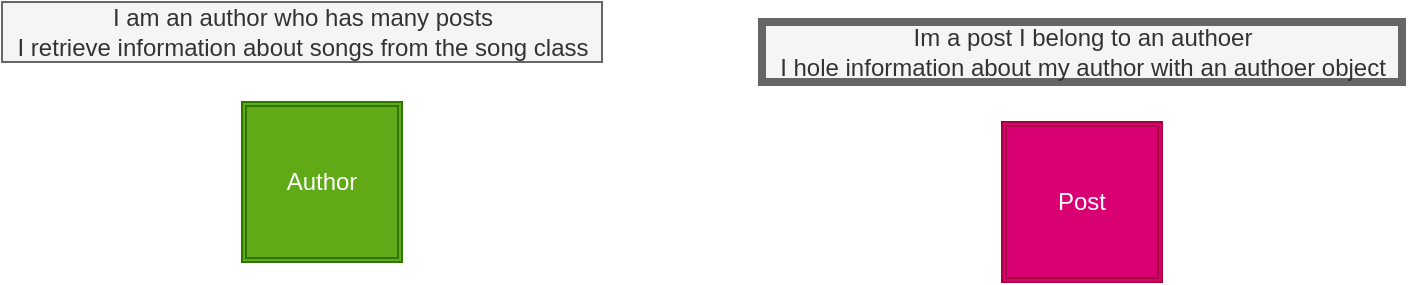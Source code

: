 <mxfile>
    <diagram id="fbnDdFZGd-gpGPzS-n4a" name="Page-1">
        <mxGraphModel dx="1784" dy="426" grid="1" gridSize="10" guides="1" tooltips="1" connect="1" arrows="1" fold="1" page="1" pageScale="1" pageWidth="850" pageHeight="1100" math="0" shadow="0">
            <root>
                <mxCell id="0"/>
                <mxCell id="1" parent="0"/>
                <mxCell id="2" value="Author" style="shape=ext;double=1;whiteSpace=wrap;html=1;aspect=fixed;fillColor=#60a917;strokeColor=#2D7600;fontColor=#ffffff;" vertex="1" parent="1">
                    <mxGeometry x="90" y="120" width="80" height="80" as="geometry"/>
                </mxCell>
                <mxCell id="3" value="Post" style="shape=ext;double=1;whiteSpace=wrap;html=1;aspect=fixed;fillColor=#d80073;strokeColor=#A50040;fontColor=#ffffff;" vertex="1" parent="1">
                    <mxGeometry x="470" y="130" width="80" height="80" as="geometry"/>
                </mxCell>
                <mxCell id="5" value="Im a post I belong to an authoer&lt;br&gt;I hole information about my author with an authoer object&lt;br&gt;" style="text;html=1;align=center;verticalAlign=middle;resizable=0;points=[];autosize=1;fillColor=#f5f5f5;strokeColor=#666666;fontColor=#333333;strokeWidth=4;" vertex="1" parent="1">
                    <mxGeometry x="350" y="80" width="320" height="30" as="geometry"/>
                </mxCell>
                <mxCell id="6" value="I am an author who has many posts&lt;br&gt;I retrieve information about songs from the song class" style="text;html=1;align=center;verticalAlign=middle;resizable=0;points=[];autosize=1;fillColor=#f5f5f5;strokeColor=#666666;fontColor=#333333;" vertex="1" parent="1">
                    <mxGeometry x="-30" y="70" width="300" height="30" as="geometry"/>
                </mxCell>
            </root>
        </mxGraphModel>
    </diagram>
</mxfile>